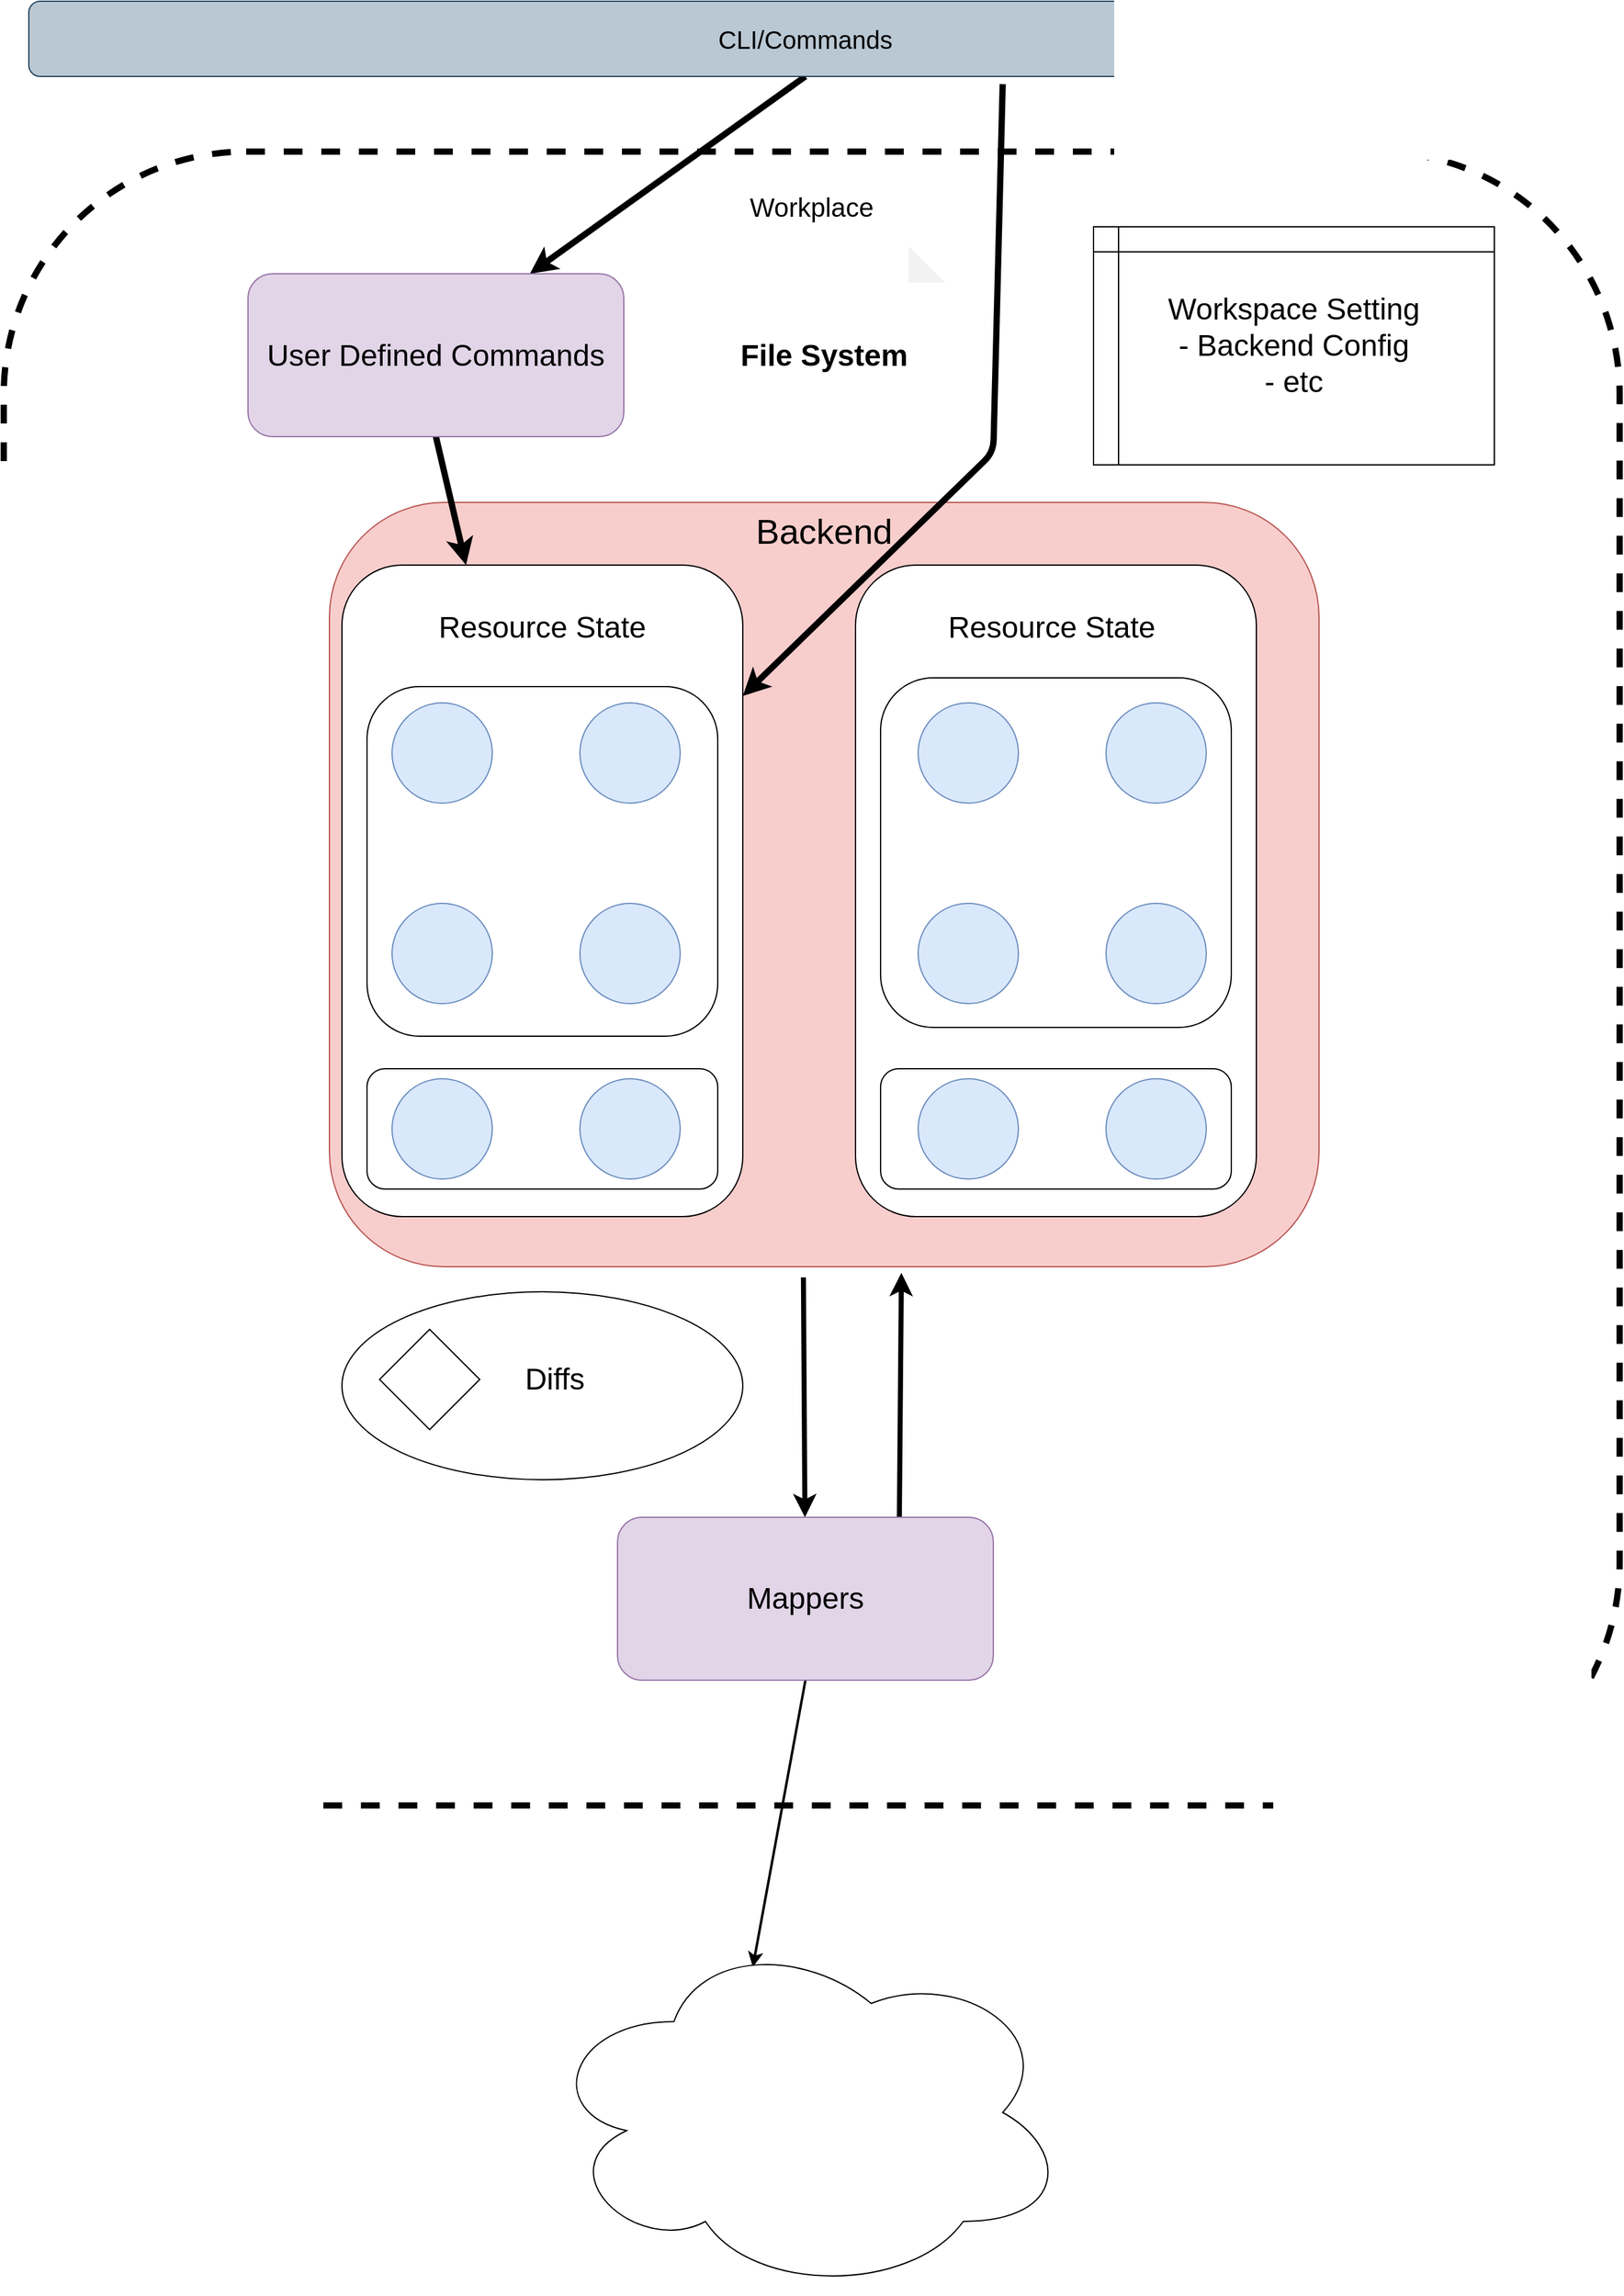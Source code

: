 <mxfile>
    <diagram id="sglFQaEM1KskMxZ_ac2A" name="Page-1">
        <mxGraphModel dx="2903" dy="1775" grid="1" gridSize="10" guides="1" tooltips="1" connect="1" arrows="1" fold="1" page="1" pageScale="1" pageWidth="850" pageHeight="1100" math="0" shadow="0">
            <root>
                <mxCell id="0"/>
                <mxCell id="1" parent="0"/>
                <mxCell id="12" value="&lt;span style=&quot;font-size: 21px&quot;&gt;&lt;br&gt;Workplace&lt;/span&gt;" style="rounded=1;whiteSpace=wrap;html=1;dashed=1;fillColor=none;strokeWidth=5;verticalAlign=top;align=center;" parent="1" vertex="1">
                    <mxGeometry x="210" y="350" width="1290" height="1320" as="geometry"/>
                </mxCell>
                <mxCell id="53" style="edgeStyle=none;html=1;exitX=0.479;exitY=1.014;exitDx=0;exitDy=0;fontSize=24;fontColor=#000000;strokeColor=#000000;strokeWidth=4;fontStyle=1;exitPerimeter=0;" parent="1" source="44" target="46" edge="1">
                    <mxGeometry relative="1" as="geometry"/>
                </mxCell>
                <mxCell id="44" value="&lt;font color=&quot;#000000&quot; style=&quot;font-size: 28px;&quot;&gt;Backend&lt;/font&gt;" style="rounded=1;whiteSpace=wrap;html=1;glass=0;fontSize=28;fillColor=#f8cecc;strokeColor=#b85450;verticalAlign=top;" parent="1" vertex="1">
                    <mxGeometry x="470" y="630" width="790" height="610" as="geometry"/>
                </mxCell>
                <mxCell id="49" style="edgeStyle=none;html=1;exitX=0.627;exitY=1.103;exitDx=0;exitDy=0;fontSize=24;fontColor=#000000;strokeWidth=5;strokeColor=#000000;exitPerimeter=0;fontStyle=1" parent="1" source="9" target="10" edge="1">
                    <mxGeometry relative="1" as="geometry">
                        <Array as="points">
                            <mxPoint x="1000" y="590"/>
                        </Array>
                    </mxGeometry>
                </mxCell>
                <mxCell id="50" style="edgeStyle=none;html=1;exitX=0.5;exitY=1;exitDx=0;exitDy=0;entryX=0.75;entryY=0;entryDx=0;entryDy=0;fontSize=24;fontColor=#000000;strokeColor=#000000;strokeWidth=5;fontStyle=1" parent="1" source="9" target="45" edge="1">
                    <mxGeometry relative="1" as="geometry"/>
                </mxCell>
                <mxCell id="10" value="&lt;font style=&quot;font-size: 24px&quot;&gt;&lt;br&gt;Resource State&lt;/font&gt;" style="rounded=1;whiteSpace=wrap;html=1;verticalAlign=top;" parent="1" vertex="1">
                    <mxGeometry x="480" y="680" width="320" height="520" as="geometry"/>
                </mxCell>
                <mxCell id="9" value="&lt;font style=&quot;font-size: 20px&quot;&gt;CLI/Commands&lt;/font&gt;" style="rounded=1;whiteSpace=wrap;html=1;verticalAlign=middle;fillColor=#bac8d3;strokeColor=#23445d;fontColor=#000000;" parent="1" vertex="1">
                    <mxGeometry x="230" y="230" width="1240" height="60" as="geometry"/>
                </mxCell>
                <mxCell id="11" value="&lt;div&gt;&lt;span style=&quot;font-size: 24px&quot;&gt;&lt;br&gt;&lt;/span&gt;&lt;/div&gt;&lt;div&gt;&lt;span style=&quot;font-size: 24px&quot;&gt;Resource State&amp;nbsp;&lt;/span&gt;&lt;/div&gt;" style="rounded=1;whiteSpace=wrap;html=1;align=center;glass=0;horizontal=1;verticalAlign=top;" parent="1" vertex="1">
                    <mxGeometry x="890" y="680" width="320" height="520" as="geometry"/>
                </mxCell>
                <mxCell id="60" value="" style="rounded=1;whiteSpace=wrap;html=1;fontSize=24;fillColor=#FFFFFF;" vertex="1" parent="1">
                    <mxGeometry x="500" y="777" width="280" height="279" as="geometry"/>
                </mxCell>
                <mxCell id="39" value="" style="ellipse;whiteSpace=wrap;html=1;aspect=fixed;strokeWidth=1;fillColor=#dae8fc;strokeColor=#6c8ebf;" parent="1" vertex="1">
                    <mxGeometry x="520" y="790" width="80" height="80" as="geometry"/>
                </mxCell>
                <mxCell id="40" value="" style="ellipse;whiteSpace=wrap;html=1;aspect=fixed;strokeWidth=1;fillColor=#dae8fc;strokeColor=#6c8ebf;" parent="1" vertex="1">
                    <mxGeometry x="670" y="790" width="80" height="80" as="geometry"/>
                </mxCell>
                <mxCell id="41" value="" style="ellipse;whiteSpace=wrap;html=1;aspect=fixed;strokeWidth=1;fillColor=#dae8fc;strokeColor=#6c8ebf;" parent="1" vertex="1">
                    <mxGeometry x="670" y="950" width="80" height="80" as="geometry"/>
                </mxCell>
                <mxCell id="42" value="" style="ellipse;whiteSpace=wrap;html=1;aspect=fixed;strokeWidth=1;fillColor=#dae8fc;strokeColor=#6c8ebf;" parent="1" vertex="1">
                    <mxGeometry x="520" y="950" width="80" height="80" as="geometry"/>
                </mxCell>
                <mxCell id="51" style="edgeStyle=none;html=1;exitX=0.5;exitY=1;exitDx=0;exitDy=0;fontSize=24;fontColor=#000000;strokeColor=#000000;strokeWidth=5;fontStyle=1" parent="1" source="45" target="10" edge="1">
                    <mxGeometry relative="1" as="geometry"/>
                </mxCell>
                <mxCell id="45" value="User Defined Commands" style="rounded=1;whiteSpace=wrap;html=1;glass=0;fontSize=24;fillColor=#e1d5e7;strokeColor=#9673a6;fontColor=#000000;" parent="1" vertex="1">
                    <mxGeometry x="405" y="447.5" width="300" height="130" as="geometry"/>
                </mxCell>
                <mxCell id="54" style="edgeStyle=none;html=1;exitX=0.5;exitY=1;exitDx=0;exitDy=0;entryX=0.4;entryY=0.1;entryDx=0;entryDy=0;entryPerimeter=0;fontSize=24;fontColor=#000000;strokeColor=#000000;strokeWidth=2;fontStyle=1" parent="1" source="46" target="47" edge="1">
                    <mxGeometry relative="1" as="geometry"/>
                </mxCell>
                <mxCell id="71" style="edgeStyle=none;html=1;exitX=0.75;exitY=0;exitDx=0;exitDy=0;entryX=0.578;entryY=1.008;entryDx=0;entryDy=0;entryPerimeter=0;fontSize=24;fontColor=#000000;strokeColor=#000000;strokeWidth=4;" edge="1" parent="1" source="46" target="44">
                    <mxGeometry relative="1" as="geometry"/>
                </mxCell>
                <mxCell id="46" value="Mappers" style="rounded=1;whiteSpace=wrap;html=1;glass=0;fontSize=24;fillColor=#e1d5e7;strokeColor=#9673a6;fontColor=#000000;" parent="1" vertex="1">
                    <mxGeometry x="700" y="1440" width="300" height="130" as="geometry"/>
                </mxCell>
                <mxCell id="47" value="" style="ellipse;shape=cloud;whiteSpace=wrap;html=1;glass=0;fontSize=24;fontColor=#000000;fillColor=#FFFFFF;" parent="1" vertex="1">
                    <mxGeometry x="640" y="1770" width="420" height="290" as="geometry"/>
                </mxCell>
                <mxCell id="61" value="" style="rounded=1;whiteSpace=wrap;html=1;fontSize=24;fillColor=#FFFFFF;fontStyle=0" vertex="1" parent="1">
                    <mxGeometry x="500" y="1082" width="280" height="96" as="geometry"/>
                </mxCell>
                <mxCell id="31" value="" style="ellipse;whiteSpace=wrap;html=1;aspect=fixed;strokeWidth=1;fillColor=#dae8fc;strokeColor=#6c8ebf;" parent="1" vertex="1">
                    <mxGeometry x="670" y="1090" width="80" height="80" as="geometry"/>
                </mxCell>
                <mxCell id="43" value="" style="ellipse;whiteSpace=wrap;html=1;aspect=fixed;strokeWidth=1;fillColor=#dae8fc;strokeColor=#6c8ebf;" parent="1" vertex="1">
                    <mxGeometry x="520" y="1090" width="80" height="80" as="geometry"/>
                </mxCell>
                <mxCell id="62" value="" style="rounded=1;whiteSpace=wrap;html=1;fontSize=24;fillColor=#FFFFFF;" vertex="1" parent="1">
                    <mxGeometry x="910" y="770" width="280" height="279" as="geometry"/>
                </mxCell>
                <mxCell id="63" value="" style="rounded=1;whiteSpace=wrap;html=1;fontSize=24;fillColor=#FFFFFF;fontStyle=0" vertex="1" parent="1">
                    <mxGeometry x="910" y="1082" width="280" height="96" as="geometry"/>
                </mxCell>
                <mxCell id="14" value="" style="ellipse;whiteSpace=wrap;html=1;aspect=fixed;strokeWidth=1;fillColor=#dae8fc;strokeColor=#6c8ebf;" parent="1" vertex="1">
                    <mxGeometry x="940" y="790" width="80" height="80" as="geometry"/>
                </mxCell>
                <mxCell id="15" value="" style="ellipse;whiteSpace=wrap;html=1;aspect=fixed;strokeWidth=1;fillColor=#dae8fc;strokeColor=#6c8ebf;" parent="1" vertex="1">
                    <mxGeometry x="1090" y="790" width="80" height="80" as="geometry"/>
                </mxCell>
                <mxCell id="16" value="" style="ellipse;whiteSpace=wrap;html=1;aspect=fixed;strokeWidth=1;fillColor=#dae8fc;strokeColor=#6c8ebf;" parent="1" vertex="1">
                    <mxGeometry x="1090" y="950" width="80" height="80" as="geometry"/>
                </mxCell>
                <mxCell id="17" value="" style="ellipse;whiteSpace=wrap;html=1;aspect=fixed;strokeWidth=1;fillColor=#dae8fc;strokeColor=#6c8ebf;" parent="1" vertex="1">
                    <mxGeometry x="940" y="950" width="80" height="80" as="geometry"/>
                </mxCell>
                <mxCell id="18" value="" style="ellipse;whiteSpace=wrap;html=1;aspect=fixed;strokeWidth=1;fillColor=#dae8fc;strokeColor=#6c8ebf;" parent="1" vertex="1">
                    <mxGeometry x="940" y="1090" width="80" height="80" as="geometry"/>
                </mxCell>
                <mxCell id="38" value="" style="ellipse;whiteSpace=wrap;html=1;aspect=fixed;strokeWidth=1;fillColor=#dae8fc;strokeColor=#6c8ebf;" parent="1" vertex="1">
                    <mxGeometry x="1090" y="1090" width="80" height="80" as="geometry"/>
                </mxCell>
                <mxCell id="64" value="&lt;b&gt;&lt;font color=&quot;#000000&quot;&gt;File System&lt;/font&gt;&lt;/b&gt;" style="shape=note;whiteSpace=wrap;html=1;backgroundOutline=1;darkOpacity=0.05;fontSize=24;fillColor=#FFFFFF;strokeColor=#FFFFFF;" vertex="1" parent="1">
                    <mxGeometry x="768" y="425" width="194" height="175" as="geometry"/>
                </mxCell>
                <mxCell id="66" value="Workspace Setting&lt;br&gt;- Backend Config&lt;br&gt;- etc" style="shape=internalStorage;whiteSpace=wrap;html=1;backgroundOutline=1;fontSize=24;fontColor=#000000;strokeColor=#000000;fillColor=#FFFFFF;" vertex="1" parent="1">
                    <mxGeometry x="1080" y="410" width="320" height="190" as="geometry"/>
                </mxCell>
                <mxCell id="69" value="" style="group" vertex="1" connectable="0" parent="1">
                    <mxGeometry x="480" y="1260" width="320" height="150" as="geometry"/>
                </mxCell>
                <mxCell id="58" value="" style="ellipse;whiteSpace=wrap;html=1;" vertex="1" parent="69">
                    <mxGeometry width="320" height="150" as="geometry"/>
                </mxCell>
                <mxCell id="56" value="" style="rhombus;whiteSpace=wrap;html=1;fillColor=#FFFFFF;" vertex="1" parent="69">
                    <mxGeometry x="30" y="30" width="80" height="80" as="geometry"/>
                </mxCell>
                <mxCell id="59" value="&lt;font style=&quot;font-size: 24px&quot;&gt;Diffs&lt;/font&gt;" style="text;html=1;strokeColor=none;fillColor=none;align=center;verticalAlign=middle;whiteSpace=wrap;rounded=0;" vertex="1" parent="69">
                    <mxGeometry x="100" y="22.5" width="140" height="95" as="geometry"/>
                </mxCell>
            </root>
        </mxGraphModel>
    </diagram>
</mxfile>